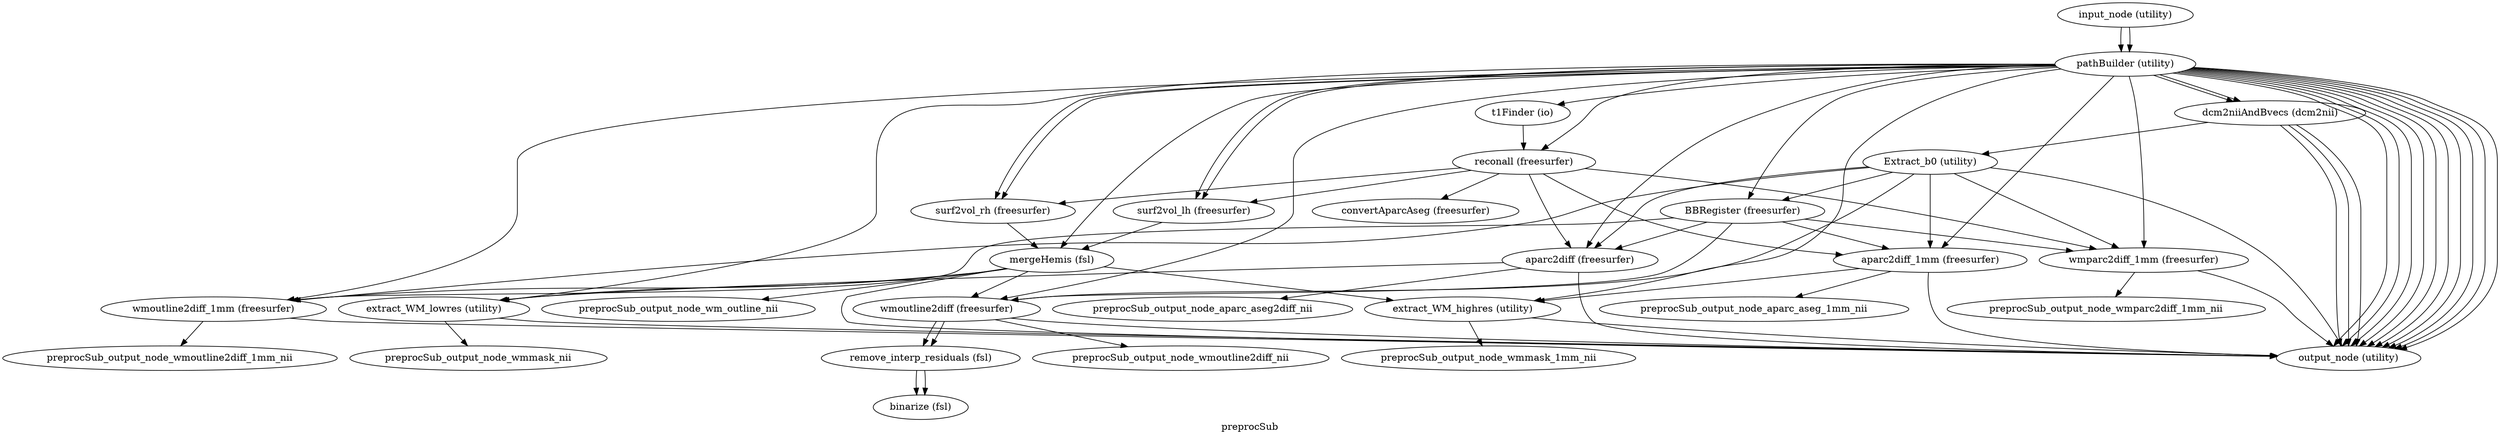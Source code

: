 digraph preprocSub{
  label="preprocSub";
  preprocSub_input_node[label="input_node (utility)"];
  preprocSub_pathBuilder[label="pathBuilder (utility)"];
  preprocSub_t1Finder[label="t1Finder (io)"];
  preprocSub_reconall[label="reconall (freesurfer)"];
  preprocSub_surf2vol_lh[label="surf2vol_lh (freesurfer)"];
  preprocSub_convertAparcAseg[label="convertAparcAseg (freesurfer)"];
  preprocSub_dcm2niiAndBvecs[label="dcm2niiAndBvecs (dcm2nii)"];
  preprocSub_Extract_b0[label="Extract_b0 (utility)"];
  preprocSub_BBRegister[label="BBRegister (freesurfer)"];
  preprocSub_aparc2diff_1mm[label="aparc2diff_1mm (freesurfer)"];
  preprocSub_aparc2diff[label="aparc2diff (freesurfer)"];
  preprocSub_wmparc2diff_1mm[label="wmparc2diff_1mm (freesurfer)"];
  preprocSub_surf2vol_rh[label="surf2vol_rh (freesurfer)"];
  preprocSub_mergeHemis[label="mergeHemis (fsl)"];
  preprocSub_extract_WM_highres[label="extract_WM_highres (utility)"];
  preprocSub_extract_WM_lowres[label="extract_WM_lowres (utility)"];
  preprocSub_wmoutline2diff_1mm[label="wmoutline2diff_1mm (freesurfer)"];
  preprocSub_wmoutline2diff[label="wmoutline2diff (freesurfer)"];
  preprocSub_remove_interp_residuals[label="remove_interp_residuals (fsl)"];
  preprocSub_binarize[label="binarize (fsl)"];
  preprocSub_output_node[label="output_node (utility)"];
  preprocSub_input_node -> preprocSub_pathBuilder;
  preprocSub_input_node -> preprocSub_pathBuilder;
  preprocSub_pathBuilder -> preprocSub_surf2vol_rh;
  preprocSub_pathBuilder -> preprocSub_surf2vol_rh;
  preprocSub_pathBuilder -> preprocSub_wmoutline2diff_1mm;
  preprocSub_pathBuilder -> preprocSub_aparc2diff_1mm;
  preprocSub_pathBuilder -> preprocSub_wmoutline2diff;
  preprocSub_pathBuilder -> preprocSub_wmparc2diff_1mm;
  preprocSub_pathBuilder -> preprocSub_aparc2diff;
  preprocSub_pathBuilder -> preprocSub_reconall;
  preprocSub_pathBuilder -> preprocSub_surf2vol_lh;
  preprocSub_pathBuilder -> preprocSub_surf2vol_lh;
  preprocSub_pathBuilder -> preprocSub_mergeHemis;
  preprocSub_pathBuilder -> preprocSub_dcm2niiAndBvecs;
  preprocSub_pathBuilder -> preprocSub_dcm2niiAndBvecs;
  preprocSub_pathBuilder -> preprocSub_t1Finder;
  preprocSub_pathBuilder -> preprocSub_extract_WM_lowres;
  preprocSub_pathBuilder -> preprocSub_extract_WM_highres;
  preprocSub_pathBuilder -> preprocSub_BBRegister;
  preprocSub_pathBuilder -> preprocSub_output_node;
  preprocSub_pathBuilder -> preprocSub_output_node;
  preprocSub_pathBuilder -> preprocSub_output_node;
  preprocSub_pathBuilder -> preprocSub_output_node;
  preprocSub_pathBuilder -> preprocSub_output_node;
  preprocSub_pathBuilder -> preprocSub_output_node;
  preprocSub_pathBuilder -> preprocSub_output_node;
  preprocSub_pathBuilder -> preprocSub_output_node;
  preprocSub_pathBuilder -> preprocSub_output_node;
  preprocSub_pathBuilder -> preprocSub_output_node;
  preprocSub_t1Finder -> preprocSub_reconall;
  preprocSub_reconall -> preprocSub_surf2vol_rh;
  preprocSub_reconall -> preprocSub_aparc2diff_1mm;
  preprocSub_reconall -> preprocSub_convertAparcAseg;
  preprocSub_reconall -> preprocSub_aparc2diff;
  preprocSub_reconall -> preprocSub_surf2vol_lh;
  preprocSub_reconall -> preprocSub_wmparc2diff_1mm;
  preprocSub_surf2vol_lh -> preprocSub_mergeHemis;
  preprocSub_dcm2niiAndBvecs -> preprocSub_Extract_b0;
  preprocSub_dcm2niiAndBvecs -> preprocSub_output_node;
  preprocSub_dcm2niiAndBvecs -> preprocSub_output_node;
  preprocSub_dcm2niiAndBvecs -> preprocSub_output_node;
  preprocSub_Extract_b0 -> preprocSub_wmoutline2diff_1mm;
  preprocSub_Extract_b0 -> preprocSub_aparc2diff_1mm;
  preprocSub_Extract_b0 -> preprocSub_wmoutline2diff;
  preprocSub_Extract_b0 -> preprocSub_aparc2diff;
  preprocSub_Extract_b0 -> preprocSub_BBRegister;
  preprocSub_Extract_b0 -> preprocSub_output_node;
  preprocSub_Extract_b0 -> preprocSub_wmparc2diff_1mm;
  preprocSub_BBRegister -> preprocSub_aparc2diff_1mm;
  preprocSub_BBRegister -> preprocSub_aparc2diff;
  preprocSub_BBRegister -> preprocSub_wmoutline2diff_1mm;
  preprocSub_BBRegister -> preprocSub_wmparc2diff_1mm;
  preprocSub_BBRegister -> preprocSub_wmoutline2diff;
  preprocSub_aparc2diff_1mm -> preprocSub_extract_WM_highres;
  preprocSub_aparc2diff_1mm -> preprocSub_output_node;
  preprocSub_aparc2diff -> preprocSub_extract_WM_lowres;
  preprocSub_aparc2diff -> preprocSub_output_node;
  preprocSub_wmparc2diff_1mm -> preprocSub_output_node;
  preprocSub_surf2vol_rh -> preprocSub_mergeHemis;
  preprocSub_mergeHemis -> preprocSub_extract_WM_highres;
  preprocSub_mergeHemis -> preprocSub_extract_WM_lowres;
  preprocSub_mergeHemis -> preprocSub_output_node;
  preprocSub_mergeHemis -> preprocSub_wmoutline2diff_1mm;
  preprocSub_mergeHemis -> preprocSub_wmoutline2diff;
  preprocSub_extract_WM_highres -> preprocSub_output_node;
  preprocSub_extract_WM_lowres -> preprocSub_output_node;
  preprocSub_wmoutline2diff_1mm -> preprocSub_output_node;
  preprocSub_wmoutline2diff -> preprocSub_remove_interp_residuals;
  preprocSub_wmoutline2diff -> preprocSub_remove_interp_residuals;
  preprocSub_wmoutline2diff -> preprocSub_output_node;
  preprocSub_remove_interp_residuals -> preprocSub_binarize;
  preprocSub_remove_interp_residuals -> preprocSub_binarize;
  preprocSub_extract_WM_lowres -> preprocSub_output_node_wmmask_nii;
  preprocSub_wmoutline2diff_1mm -> preprocSub_output_node_wmoutline2diff_1mm_nii;
  preprocSub_wmoutline2diff -> preprocSub_output_node_wmoutline2diff_nii;
  preprocSub_aparc2diff -> preprocSub_output_node_aparc_aseg2diff_nii;
  preprocSub_mergeHemis -> preprocSub_output_node_wm_outline_nii;
  preprocSub_aparc2diff_1mm -> preprocSub_output_node_aparc_aseg_1mm_nii;
  preprocSub_extract_WM_highres -> preprocSub_output_node_wmmask_1mm_nii;
  preprocSub_wmparc2diff_1mm -> preprocSub_output_node_wmparc2diff_1mm_nii;
}
